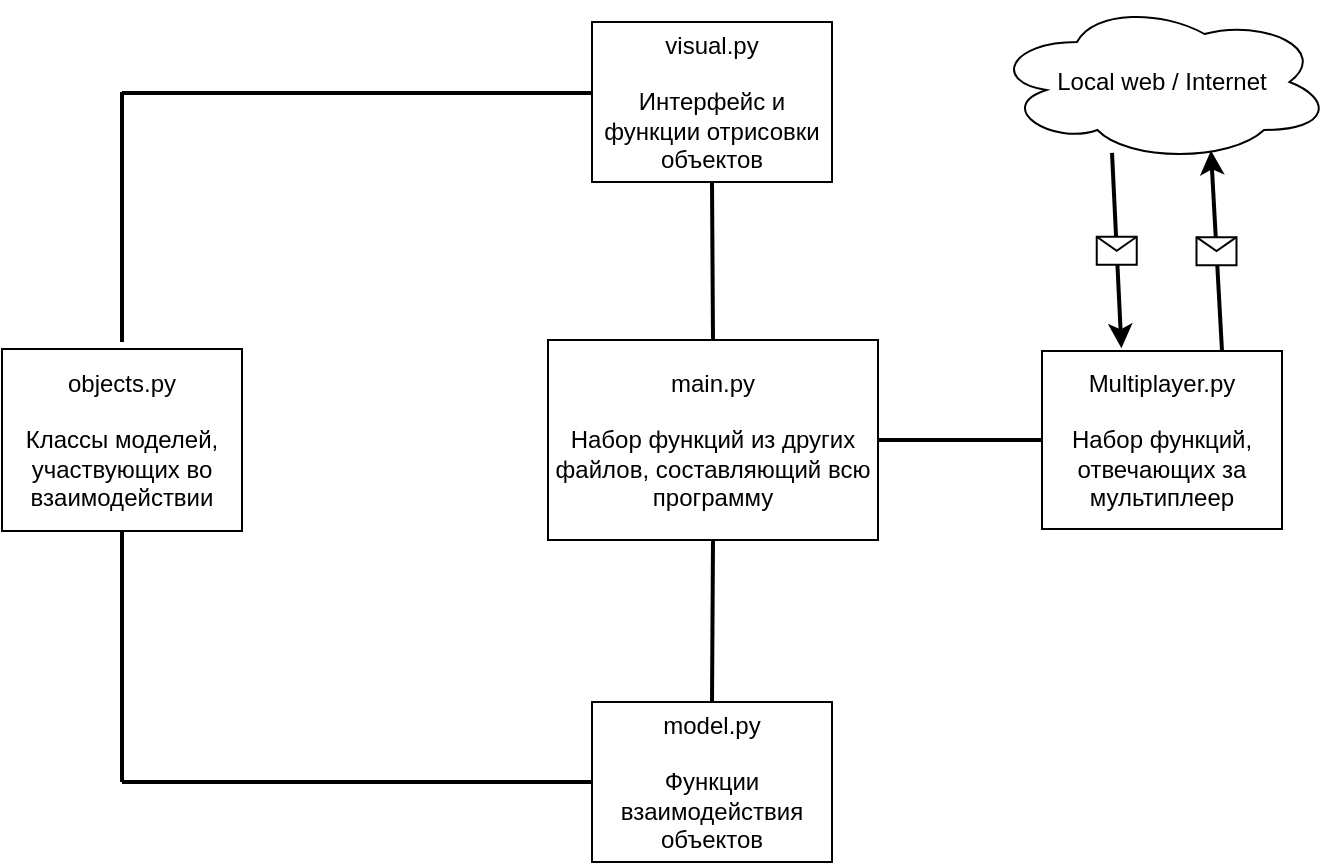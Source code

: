 <mxfile version="15.8.3" type="github">
  <diagram name="Page-1" id="c4acf3e9-155e-7222-9cf6-157b1a14988f">
    <mxGraphModel dx="1355" dy="894" grid="1" gridSize="10" guides="1" tooltips="1" connect="1" arrows="1" fold="1" page="1" pageScale="1" pageWidth="850" pageHeight="1100" background="none" math="0" shadow="0">
      <root>
        <mxCell id="0" />
        <mxCell id="1" parent="0" />
        <mxCell id="p6ZRB52wcveuIbpnG_6O-1" value="&lt;div&gt;main.py&lt;/div&gt;&lt;div&gt;&lt;br&gt;&lt;/div&gt;&lt;div&gt;Набор функций из других файлов, составляющий всю программу&lt;br&gt;&lt;/div&gt;" style="rounded=0;whiteSpace=wrap;html=1;" vertex="1" parent="1">
          <mxGeometry x="343" y="449" width="165" height="100" as="geometry" />
        </mxCell>
        <mxCell id="p6ZRB52wcveuIbpnG_6O-2" value="&lt;div&gt;model.py&lt;/div&gt;&lt;div&gt;&lt;br&gt;&lt;/div&gt;&lt;div&gt;Функции взаимодействия объектов&lt;br&gt;&lt;/div&gt;" style="rounded=0;whiteSpace=wrap;html=1;" vertex="1" parent="1">
          <mxGeometry x="365" y="630" width="120" height="80" as="geometry" />
        </mxCell>
        <mxCell id="p6ZRB52wcveuIbpnG_6O-4" value="" style="endArrow=none;html=1;rounded=0;exitX=0.5;exitY=0;exitDx=0;exitDy=0;entryX=0.5;entryY=1;entryDx=0;entryDy=0;strokeWidth=2;" edge="1" parent="1" source="p6ZRB52wcveuIbpnG_6O-2" target="p6ZRB52wcveuIbpnG_6O-1">
          <mxGeometry width="50" height="50" relative="1" as="geometry">
            <mxPoint x="570" y="600" as="sourcePoint" />
            <mxPoint x="620" y="550" as="targetPoint" />
          </mxGeometry>
        </mxCell>
        <mxCell id="p6ZRB52wcveuIbpnG_6O-5" value="&lt;div&gt;visual.py&lt;/div&gt;&lt;div&gt;&lt;br&gt;&lt;/div&gt;&lt;div&gt;Интерфейс и функции отрисовки объектов&lt;br&gt;&lt;/div&gt;" style="rounded=0;whiteSpace=wrap;html=1;" vertex="1" parent="1">
          <mxGeometry x="365" y="290" width="120" height="80" as="geometry" />
        </mxCell>
        <mxCell id="p6ZRB52wcveuIbpnG_6O-7" value="" style="endArrow=none;html=1;rounded=0;strokeWidth=2;entryX=0.5;entryY=1;entryDx=0;entryDy=0;exitX=0.5;exitY=0;exitDx=0;exitDy=0;" edge="1" parent="1" source="p6ZRB52wcveuIbpnG_6O-1" target="p6ZRB52wcveuIbpnG_6O-5">
          <mxGeometry width="50" height="50" relative="1" as="geometry">
            <mxPoint x="570" y="600" as="sourcePoint" />
            <mxPoint x="620" y="550" as="targetPoint" />
          </mxGeometry>
        </mxCell>
        <mxCell id="p6ZRB52wcveuIbpnG_6O-8" value="&lt;div&gt;objects.py&lt;/div&gt;&lt;div&gt;&lt;br&gt;&lt;/div&gt;&lt;div&gt;Классы моделей, участвующих во взаимодействии&lt;br&gt;&lt;/div&gt;" style="rounded=0;whiteSpace=wrap;html=1;" vertex="1" parent="1">
          <mxGeometry x="70" y="453.5" width="120" height="91" as="geometry" />
        </mxCell>
        <mxCell id="p6ZRB52wcveuIbpnG_6O-9" value="" style="endArrow=none;html=1;rounded=0;strokeWidth=2;exitX=0;exitY=0.5;exitDx=0;exitDy=0;" edge="1" parent="1" source="p6ZRB52wcveuIbpnG_6O-2">
          <mxGeometry width="50" height="50" relative="1" as="geometry">
            <mxPoint x="570" y="600" as="sourcePoint" />
            <mxPoint x="130" y="670" as="targetPoint" />
          </mxGeometry>
        </mxCell>
        <mxCell id="p6ZRB52wcveuIbpnG_6O-10" value="" style="endArrow=none;html=1;rounded=0;strokeWidth=2;entryX=0.5;entryY=1;entryDx=0;entryDy=0;" edge="1" parent="1" target="p6ZRB52wcveuIbpnG_6O-8">
          <mxGeometry width="50" height="50" relative="1" as="geometry">
            <mxPoint x="130" y="670" as="sourcePoint" />
            <mxPoint x="620" y="550" as="targetPoint" />
          </mxGeometry>
        </mxCell>
        <mxCell id="p6ZRB52wcveuIbpnG_6O-11" value="" style="endArrow=none;html=1;rounded=0;strokeWidth=2;exitX=0;exitY=0.5;exitDx=0;exitDy=0;" edge="1" parent="1">
          <mxGeometry width="50" height="50" relative="1" as="geometry">
            <mxPoint x="365" y="325.5" as="sourcePoint" />
            <mxPoint x="130" y="325.5" as="targetPoint" />
          </mxGeometry>
        </mxCell>
        <mxCell id="p6ZRB52wcveuIbpnG_6O-12" value="" style="endArrow=none;html=1;rounded=0;strokeWidth=2;" edge="1" parent="1">
          <mxGeometry width="50" height="50" relative="1" as="geometry">
            <mxPoint x="130" y="325.5" as="sourcePoint" />
            <mxPoint x="130" y="325" as="targetPoint" />
            <Array as="points">
              <mxPoint x="130" y="450" />
            </Array>
          </mxGeometry>
        </mxCell>
        <mxCell id="p6ZRB52wcveuIbpnG_6O-13" value="&lt;div&gt;Multiplayer.py&lt;/div&gt;&lt;div&gt;&lt;br&gt;&lt;/div&gt;&lt;div&gt;Набор функций, отвечающих за мультиплеер&lt;br&gt;&lt;/div&gt;" style="rounded=0;whiteSpace=wrap;html=1;" vertex="1" parent="1">
          <mxGeometry x="590" y="454.5" width="120" height="89" as="geometry" />
        </mxCell>
        <mxCell id="p6ZRB52wcveuIbpnG_6O-14" value="" style="endArrow=none;html=1;rounded=0;strokeWidth=2;entryX=0;entryY=0.5;entryDx=0;entryDy=0;exitX=1;exitY=0.5;exitDx=0;exitDy=0;" edge="1" parent="1" source="p6ZRB52wcveuIbpnG_6O-1" target="p6ZRB52wcveuIbpnG_6O-13">
          <mxGeometry width="50" height="50" relative="1" as="geometry">
            <mxPoint x="570" y="600" as="sourcePoint" />
            <mxPoint x="620" y="550" as="targetPoint" />
          </mxGeometry>
        </mxCell>
        <mxCell id="p6ZRB52wcveuIbpnG_6O-15" value="Local web / Internet" style="ellipse;shape=cloud;whiteSpace=wrap;html=1;" vertex="1" parent="1">
          <mxGeometry x="565" y="280" width="170" height="80" as="geometry" />
        </mxCell>
        <mxCell id="p6ZRB52wcveuIbpnG_6O-16" value="" style="endArrow=classic;html=1;rounded=0;strokeWidth=2;entryX=0.644;entryY=0.928;entryDx=0;entryDy=0;entryPerimeter=0;" edge="1" parent="1" target="p6ZRB52wcveuIbpnG_6O-15">
          <mxGeometry relative="1" as="geometry">
            <mxPoint x="680" y="454.5" as="sourcePoint" />
            <mxPoint x="780" y="454.5" as="targetPoint" />
          </mxGeometry>
        </mxCell>
        <mxCell id="p6ZRB52wcveuIbpnG_6O-17" value="" style="shape=message;html=1;outlineConnect=0;" vertex="1" parent="p6ZRB52wcveuIbpnG_6O-16">
          <mxGeometry width="20" height="14" relative="1" as="geometry">
            <mxPoint x="-10" y="-7" as="offset" />
          </mxGeometry>
        </mxCell>
        <mxCell id="p6ZRB52wcveuIbpnG_6O-18" value="" style="endArrow=classic;html=1;rounded=0;strokeWidth=2;entryX=0.331;entryY=-0.016;entryDx=0;entryDy=0;entryPerimeter=0;exitX=0.353;exitY=0.943;exitDx=0;exitDy=0;exitPerimeter=0;" edge="1" parent="1" source="p6ZRB52wcveuIbpnG_6O-15" target="p6ZRB52wcveuIbpnG_6O-13">
          <mxGeometry relative="1" as="geometry">
            <mxPoint x="690" y="464.5" as="sourcePoint" />
            <mxPoint x="684.48" y="364.24" as="targetPoint" />
          </mxGeometry>
        </mxCell>
        <mxCell id="p6ZRB52wcveuIbpnG_6O-19" value="" style="shape=message;html=1;outlineConnect=0;" vertex="1" parent="p6ZRB52wcveuIbpnG_6O-18">
          <mxGeometry width="20" height="14" relative="1" as="geometry">
            <mxPoint x="-10" y="-7" as="offset" />
          </mxGeometry>
        </mxCell>
      </root>
    </mxGraphModel>
  </diagram>
</mxfile>
